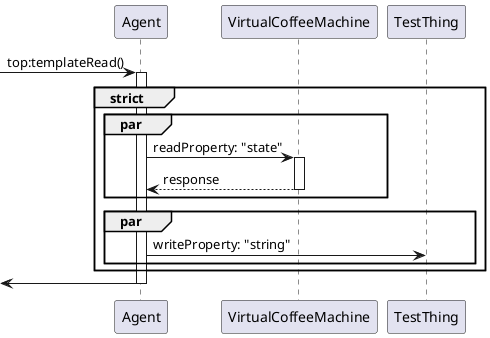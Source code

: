 @startuml templateRead
[->"Agent": top:templateRead()
activate "Agent"

group strict
    par
        "Agent" -> "VirtualCoffeeMachine" : readProperty: "state"
        activate "VirtualCoffeeMachine"
        "VirtualCoffeeMachine" --> "Agent" : response
        deactivate "VirtualCoffeeMachine"
    end
    par
        "Agent" -> "TestThing" : writeProperty: "string"
    end
end

[<-"Agent"
deactivate "Agent"
@enduml